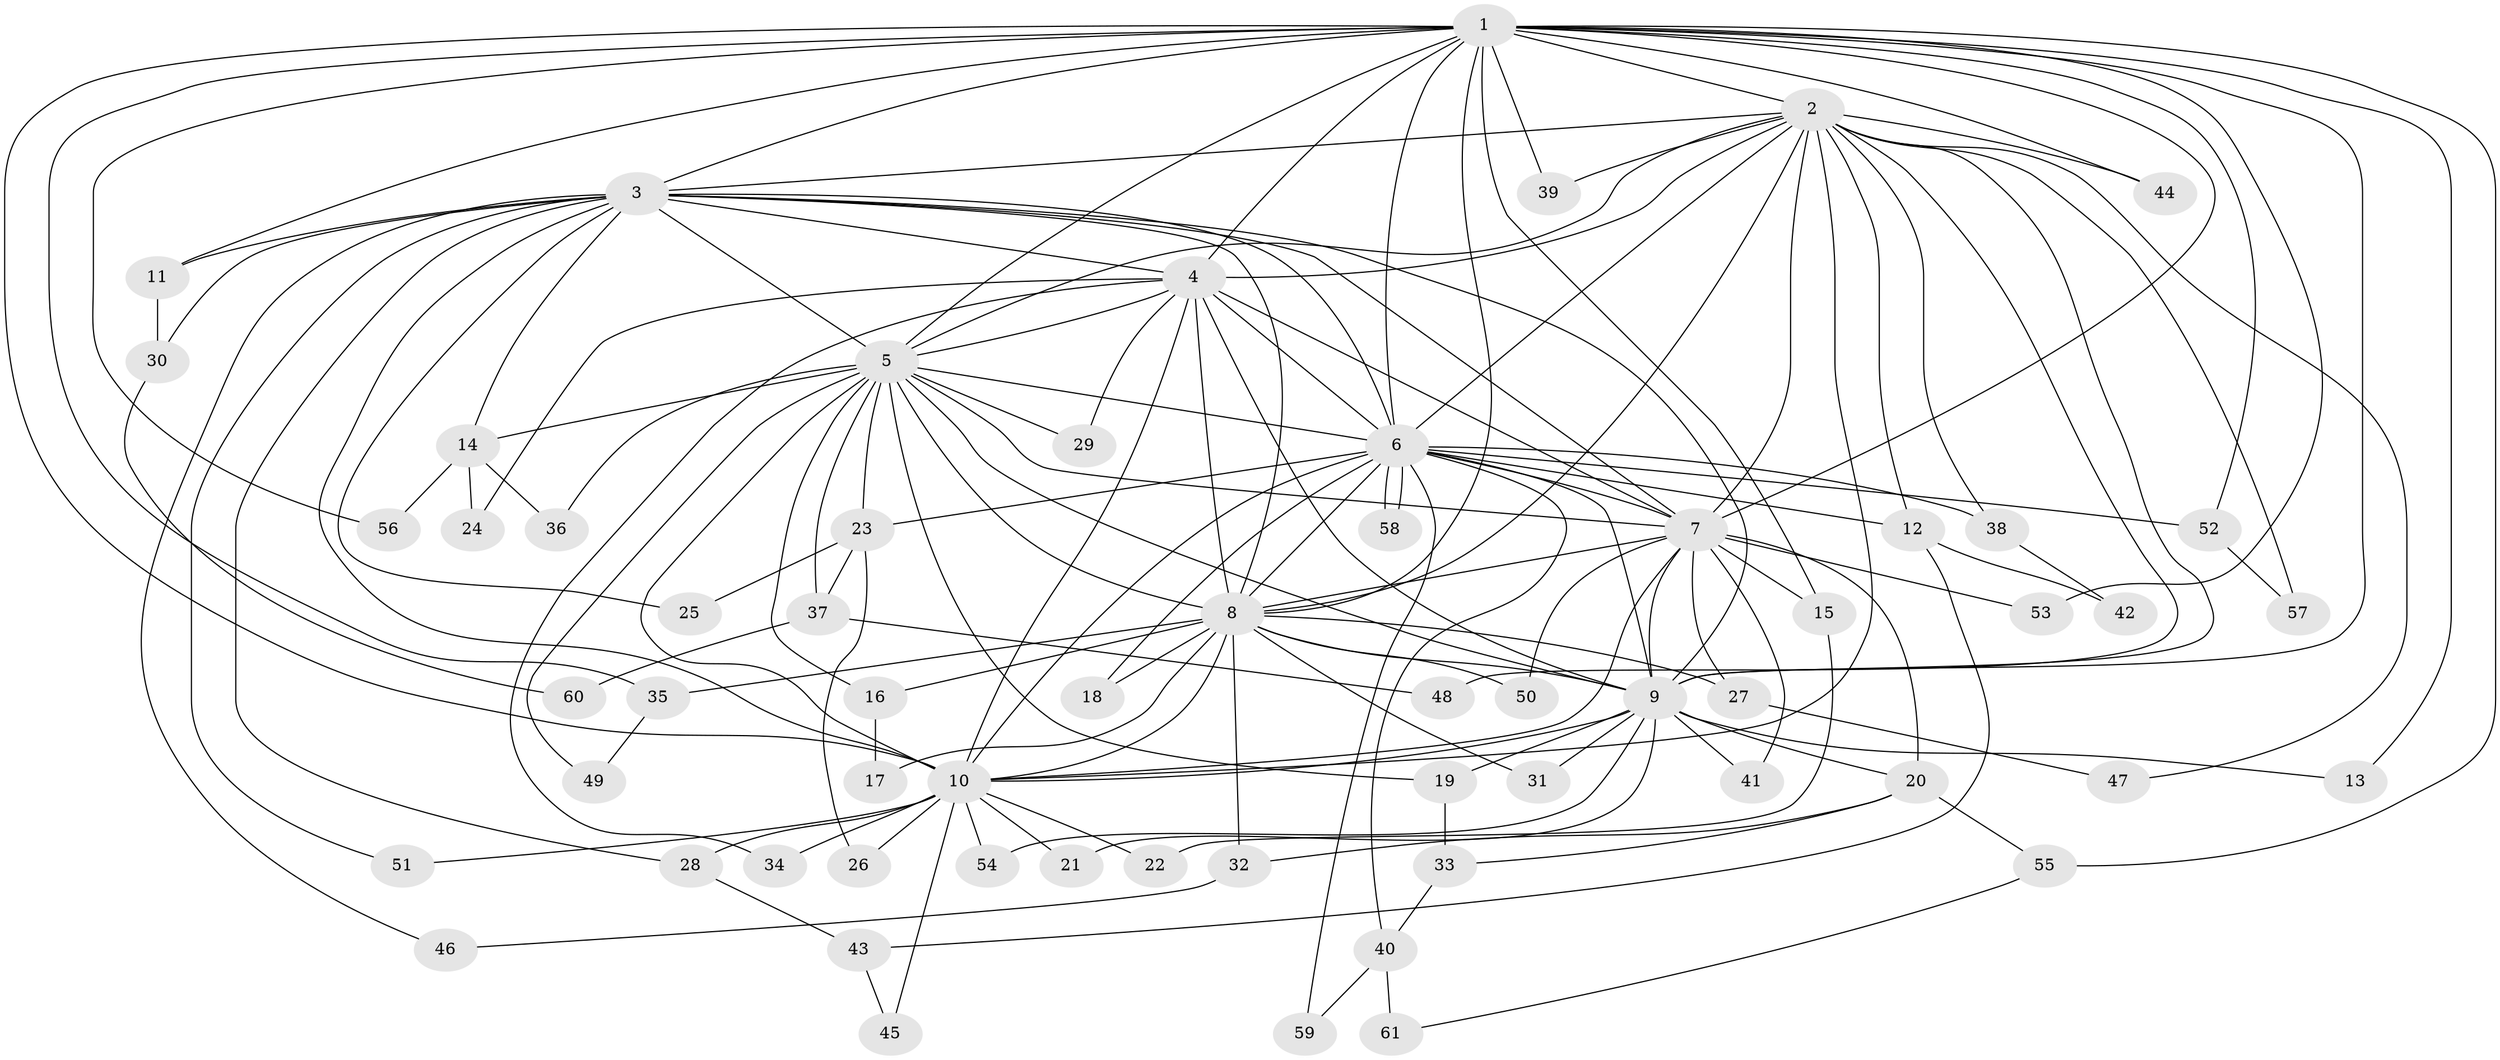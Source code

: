 // Generated by graph-tools (version 1.1) at 2025/43/03/09/25 04:43:32]
// undirected, 61 vertices, 147 edges
graph export_dot {
graph [start="1"]
  node [color=gray90,style=filled];
  1;
  2;
  3;
  4;
  5;
  6;
  7;
  8;
  9;
  10;
  11;
  12;
  13;
  14;
  15;
  16;
  17;
  18;
  19;
  20;
  21;
  22;
  23;
  24;
  25;
  26;
  27;
  28;
  29;
  30;
  31;
  32;
  33;
  34;
  35;
  36;
  37;
  38;
  39;
  40;
  41;
  42;
  43;
  44;
  45;
  46;
  47;
  48;
  49;
  50;
  51;
  52;
  53;
  54;
  55;
  56;
  57;
  58;
  59;
  60;
  61;
  1 -- 2;
  1 -- 3;
  1 -- 4;
  1 -- 5;
  1 -- 6;
  1 -- 7;
  1 -- 8;
  1 -- 9;
  1 -- 10;
  1 -- 11;
  1 -- 13;
  1 -- 15;
  1 -- 35;
  1 -- 39;
  1 -- 44;
  1 -- 52;
  1 -- 53;
  1 -- 55;
  1 -- 56;
  2 -- 3;
  2 -- 4;
  2 -- 5;
  2 -- 6;
  2 -- 7;
  2 -- 8;
  2 -- 9;
  2 -- 10;
  2 -- 12;
  2 -- 38;
  2 -- 39;
  2 -- 44;
  2 -- 47;
  2 -- 48;
  2 -- 57;
  3 -- 4;
  3 -- 5;
  3 -- 6;
  3 -- 7;
  3 -- 8;
  3 -- 9;
  3 -- 10;
  3 -- 11;
  3 -- 14;
  3 -- 25;
  3 -- 28;
  3 -- 30;
  3 -- 46;
  3 -- 51;
  4 -- 5;
  4 -- 6;
  4 -- 7;
  4 -- 8;
  4 -- 9;
  4 -- 10;
  4 -- 24;
  4 -- 29;
  4 -- 34;
  5 -- 6;
  5 -- 7;
  5 -- 8;
  5 -- 9;
  5 -- 10;
  5 -- 14;
  5 -- 16;
  5 -- 19;
  5 -- 23;
  5 -- 29;
  5 -- 36;
  5 -- 37;
  5 -- 49;
  6 -- 7;
  6 -- 8;
  6 -- 9;
  6 -- 10;
  6 -- 12;
  6 -- 18;
  6 -- 23;
  6 -- 38;
  6 -- 40;
  6 -- 52;
  6 -- 58;
  6 -- 58;
  6 -- 59;
  7 -- 8;
  7 -- 9;
  7 -- 10;
  7 -- 15;
  7 -- 20;
  7 -- 27;
  7 -- 41;
  7 -- 50;
  7 -- 53;
  8 -- 9;
  8 -- 10;
  8 -- 16;
  8 -- 17;
  8 -- 18;
  8 -- 27;
  8 -- 31;
  8 -- 32;
  8 -- 35;
  8 -- 50;
  9 -- 10;
  9 -- 13;
  9 -- 19;
  9 -- 20;
  9 -- 21;
  9 -- 31;
  9 -- 41;
  9 -- 54;
  10 -- 21;
  10 -- 22;
  10 -- 26;
  10 -- 28;
  10 -- 34;
  10 -- 45;
  10 -- 51;
  10 -- 54;
  11 -- 30;
  12 -- 42;
  12 -- 43;
  14 -- 24;
  14 -- 36;
  14 -- 56;
  15 -- 22;
  16 -- 17;
  19 -- 33;
  20 -- 32;
  20 -- 33;
  20 -- 55;
  23 -- 25;
  23 -- 26;
  23 -- 37;
  27 -- 47;
  28 -- 43;
  30 -- 60;
  32 -- 46;
  33 -- 40;
  35 -- 49;
  37 -- 48;
  37 -- 60;
  38 -- 42;
  40 -- 59;
  40 -- 61;
  43 -- 45;
  52 -- 57;
  55 -- 61;
}
